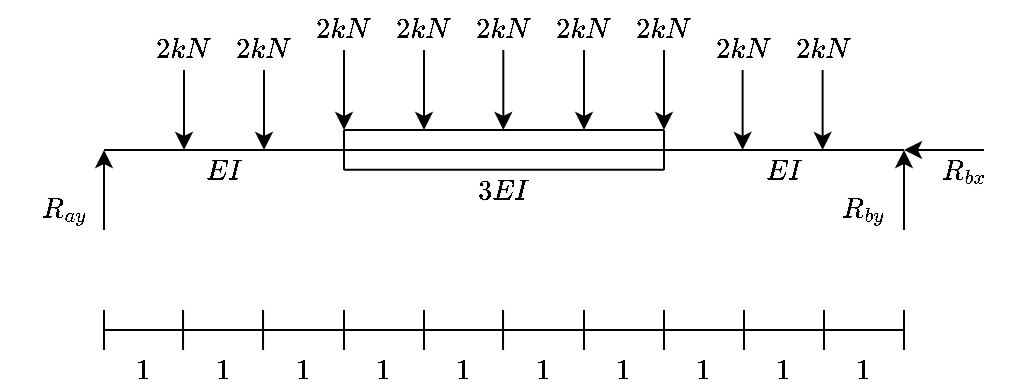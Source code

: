 <mxfile version="15.2.9" type="device"><diagram id="s767PioBllFckC6U_0Ss" name="Page-1"><mxGraphModel dx="862" dy="440" grid="1" gridSize="10" guides="1" tooltips="1" connect="1" arrows="1" fold="1" page="1" pageScale="1" pageWidth="850" pageHeight="1100" math="1" shadow="0"><root><mxCell id="0"/><mxCell id="1" parent="0"/><mxCell id="yg9ri_Nfl8YxJD5GNoQ9-1" value="" style="endArrow=none;html=1;" edge="1" parent="1"><mxGeometry width="50" height="50" relative="1" as="geometry"><mxPoint x="200" y="320" as="sourcePoint"/><mxPoint x="600" y="320" as="targetPoint"/></mxGeometry></mxCell><mxCell id="yg9ri_Nfl8YxJD5GNoQ9-2" value="" style="endArrow=classic;html=1;" edge="1" parent="1"><mxGeometry width="50" height="50" relative="1" as="geometry"><mxPoint x="200" y="360" as="sourcePoint"/><mxPoint x="200" y="320" as="targetPoint"/></mxGeometry></mxCell><mxCell id="yg9ri_Nfl8YxJD5GNoQ9-3" value="" style="endArrow=classic;html=1;" edge="1" parent="1"><mxGeometry width="50" height="50" relative="1" as="geometry"><mxPoint x="640" y="320" as="sourcePoint"/><mxPoint x="600" y="320" as="targetPoint"/></mxGeometry></mxCell><mxCell id="yg9ri_Nfl8YxJD5GNoQ9-4" value="&lt;div&gt;$$R_{ay}$$&lt;/div&gt;" style="text;html=1;strokeColor=none;fillColor=none;align=center;verticalAlign=middle;whiteSpace=wrap;rounded=0;" vertex="1" parent="1"><mxGeometry x="160" y="340" width="40" height="20" as="geometry"/></mxCell><mxCell id="yg9ri_Nfl8YxJD5GNoQ9-5" value="&lt;div&gt;$$R_{bx}$$&lt;/div&gt;" style="text;html=1;strokeColor=none;fillColor=none;align=center;verticalAlign=middle;whiteSpace=wrap;rounded=0;" vertex="1" parent="1"><mxGeometry x="610" y="320" width="40" height="20" as="geometry"/></mxCell><mxCell id="yg9ri_Nfl8YxJD5GNoQ9-6" value="" style="endArrow=classic;html=1;" edge="1" parent="1"><mxGeometry width="50" height="50" relative="1" as="geometry"><mxPoint x="600" y="360" as="sourcePoint"/><mxPoint x="600" y="320" as="targetPoint"/></mxGeometry></mxCell><mxCell id="yg9ri_Nfl8YxJD5GNoQ9-7" value="&lt;div&gt;$$R_{by}$$&lt;/div&gt;" style="text;html=1;strokeColor=none;fillColor=none;align=center;verticalAlign=middle;whiteSpace=wrap;rounded=0;" vertex="1" parent="1"><mxGeometry x="560" y="340" width="40" height="20" as="geometry"/></mxCell><mxCell id="yg9ri_Nfl8YxJD5GNoQ9-8" value="" style="group" vertex="1" connectable="0" parent="1"><mxGeometry x="200" y="400" width="400" height="40" as="geometry"/></mxCell><mxCell id="yg9ri_Nfl8YxJD5GNoQ9-9" value="" style="endArrow=none;html=1;" edge="1" parent="yg9ri_Nfl8YxJD5GNoQ9-8"><mxGeometry width="50" height="50" relative="1" as="geometry"><mxPoint y="10" as="sourcePoint"/><mxPoint x="400" y="10" as="targetPoint"/></mxGeometry></mxCell><mxCell id="yg9ri_Nfl8YxJD5GNoQ9-10" value="" style="endArrow=none;html=1;" edge="1" parent="yg9ri_Nfl8YxJD5GNoQ9-8"><mxGeometry width="50" height="50" relative="1" as="geometry"><mxPoint y="20" as="sourcePoint"/><mxPoint as="targetPoint"/></mxGeometry></mxCell><mxCell id="yg9ri_Nfl8YxJD5GNoQ9-11" value="" style="endArrow=none;html=1;" edge="1" parent="yg9ri_Nfl8YxJD5GNoQ9-8"><mxGeometry width="50" height="50" relative="1" as="geometry"><mxPoint x="39.52" y="20" as="sourcePoint"/><mxPoint x="39.52" as="targetPoint"/></mxGeometry></mxCell><mxCell id="yg9ri_Nfl8YxJD5GNoQ9-12" value="" style="endArrow=none;html=1;" edge="1" parent="yg9ri_Nfl8YxJD5GNoQ9-8"><mxGeometry width="50" height="50" relative="1" as="geometry"><mxPoint x="79.52" y="20" as="sourcePoint"/><mxPoint x="79.52" as="targetPoint"/></mxGeometry></mxCell><mxCell id="yg9ri_Nfl8YxJD5GNoQ9-13" value="" style="endArrow=none;html=1;" edge="1" parent="yg9ri_Nfl8YxJD5GNoQ9-8"><mxGeometry width="50" height="50" relative="1" as="geometry"><mxPoint x="120" y="20" as="sourcePoint"/><mxPoint x="120" as="targetPoint"/></mxGeometry></mxCell><mxCell id="yg9ri_Nfl8YxJD5GNoQ9-14" value="" style="endArrow=none;html=1;" edge="1" parent="yg9ri_Nfl8YxJD5GNoQ9-8"><mxGeometry width="50" height="50" relative="1" as="geometry"><mxPoint x="160" y="20" as="sourcePoint"/><mxPoint x="160" as="targetPoint"/></mxGeometry></mxCell><mxCell id="yg9ri_Nfl8YxJD5GNoQ9-15" value="" style="endArrow=none;html=1;" edge="1" parent="yg9ri_Nfl8YxJD5GNoQ9-8"><mxGeometry width="50" height="50" relative="1" as="geometry"><mxPoint x="199.52" y="20" as="sourcePoint"/><mxPoint x="199.52" as="targetPoint"/></mxGeometry></mxCell><mxCell id="yg9ri_Nfl8YxJD5GNoQ9-16" value="" style="endArrow=none;html=1;" edge="1" parent="yg9ri_Nfl8YxJD5GNoQ9-8"><mxGeometry width="50" height="50" relative="1" as="geometry"><mxPoint x="240" y="20" as="sourcePoint"/><mxPoint x="240" as="targetPoint"/></mxGeometry></mxCell><mxCell id="yg9ri_Nfl8YxJD5GNoQ9-17" value="" style="endArrow=none;html=1;" edge="1" parent="yg9ri_Nfl8YxJD5GNoQ9-8"><mxGeometry width="50" height="50" relative="1" as="geometry"><mxPoint x="280" y="20" as="sourcePoint"/><mxPoint x="280" as="targetPoint"/></mxGeometry></mxCell><mxCell id="yg9ri_Nfl8YxJD5GNoQ9-18" value="" style="endArrow=none;html=1;" edge="1" parent="yg9ri_Nfl8YxJD5GNoQ9-8"><mxGeometry width="50" height="50" relative="1" as="geometry"><mxPoint x="320" y="20" as="sourcePoint"/><mxPoint x="320" as="targetPoint"/></mxGeometry></mxCell><mxCell id="yg9ri_Nfl8YxJD5GNoQ9-19" value="" style="endArrow=none;html=1;" edge="1" parent="yg9ri_Nfl8YxJD5GNoQ9-8"><mxGeometry width="50" height="50" relative="1" as="geometry"><mxPoint x="360" y="20" as="sourcePoint"/><mxPoint x="360" as="targetPoint"/></mxGeometry></mxCell><mxCell id="yg9ri_Nfl8YxJD5GNoQ9-20" value="" style="endArrow=none;html=1;" edge="1" parent="yg9ri_Nfl8YxJD5GNoQ9-8"><mxGeometry width="50" height="50" relative="1" as="geometry"><mxPoint x="400" y="20" as="sourcePoint"/><mxPoint x="400" as="targetPoint"/></mxGeometry></mxCell><mxCell id="yg9ri_Nfl8YxJD5GNoQ9-21" value="$$1$$" style="text;html=1;strokeColor=none;fillColor=none;align=center;verticalAlign=middle;whiteSpace=wrap;rounded=0;" vertex="1" parent="yg9ri_Nfl8YxJD5GNoQ9-8"><mxGeometry y="20" width="40" height="20" as="geometry"/></mxCell><mxCell id="yg9ri_Nfl8YxJD5GNoQ9-22" value="$$1$$" style="text;html=1;strokeColor=none;fillColor=none;align=center;verticalAlign=middle;whiteSpace=wrap;rounded=0;" vertex="1" parent="yg9ri_Nfl8YxJD5GNoQ9-8"><mxGeometry x="40" y="20" width="40" height="20" as="geometry"/></mxCell><mxCell id="yg9ri_Nfl8YxJD5GNoQ9-23" value="$$1$$" style="text;html=1;strokeColor=none;fillColor=none;align=center;verticalAlign=middle;whiteSpace=wrap;rounded=0;" vertex="1" parent="yg9ri_Nfl8YxJD5GNoQ9-8"><mxGeometry x="80" y="20" width="40" height="20" as="geometry"/></mxCell><mxCell id="yg9ri_Nfl8YxJD5GNoQ9-24" value="$$1$$" style="text;html=1;strokeColor=none;fillColor=none;align=center;verticalAlign=middle;whiteSpace=wrap;rounded=0;" vertex="1" parent="yg9ri_Nfl8YxJD5GNoQ9-8"><mxGeometry x="120" y="20" width="40" height="20" as="geometry"/></mxCell><mxCell id="yg9ri_Nfl8YxJD5GNoQ9-25" value="$$1$$" style="text;html=1;strokeColor=none;fillColor=none;align=center;verticalAlign=middle;whiteSpace=wrap;rounded=0;" vertex="1" parent="yg9ri_Nfl8YxJD5GNoQ9-8"><mxGeometry x="160" y="20" width="40" height="20" as="geometry"/></mxCell><mxCell id="yg9ri_Nfl8YxJD5GNoQ9-26" value="$$1$$" style="text;html=1;strokeColor=none;fillColor=none;align=center;verticalAlign=middle;whiteSpace=wrap;rounded=0;" vertex="1" parent="yg9ri_Nfl8YxJD5GNoQ9-8"><mxGeometry x="200" y="20" width="40" height="20" as="geometry"/></mxCell><mxCell id="yg9ri_Nfl8YxJD5GNoQ9-27" value="$$1$$" style="text;html=1;strokeColor=none;fillColor=none;align=center;verticalAlign=middle;whiteSpace=wrap;rounded=0;" vertex="1" parent="yg9ri_Nfl8YxJD5GNoQ9-8"><mxGeometry x="240" y="20" width="40" height="20" as="geometry"/></mxCell><mxCell id="yg9ri_Nfl8YxJD5GNoQ9-28" value="$$1$$" style="text;html=1;strokeColor=none;fillColor=none;align=center;verticalAlign=middle;whiteSpace=wrap;rounded=0;" vertex="1" parent="yg9ri_Nfl8YxJD5GNoQ9-8"><mxGeometry x="280" y="20" width="40" height="20" as="geometry"/></mxCell><mxCell id="yg9ri_Nfl8YxJD5GNoQ9-29" value="$$1$$" style="text;html=1;strokeColor=none;fillColor=none;align=center;verticalAlign=middle;whiteSpace=wrap;rounded=0;" vertex="1" parent="yg9ri_Nfl8YxJD5GNoQ9-8"><mxGeometry x="320" y="20" width="40" height="20" as="geometry"/></mxCell><mxCell id="yg9ri_Nfl8YxJD5GNoQ9-30" value="$$1$$" style="text;html=1;strokeColor=none;fillColor=none;align=center;verticalAlign=middle;whiteSpace=wrap;rounded=0;" vertex="1" parent="yg9ri_Nfl8YxJD5GNoQ9-8"><mxGeometry x="360" y="20" width="40" height="20" as="geometry"/></mxCell><mxCell id="yg9ri_Nfl8YxJD5GNoQ9-36" value="" style="endArrow=none;html=1;" edge="1" parent="1"><mxGeometry width="50" height="50" relative="1" as="geometry"><mxPoint x="320" y="330" as="sourcePoint"/><mxPoint x="320.0" y="310" as="targetPoint"/></mxGeometry></mxCell><mxCell id="yg9ri_Nfl8YxJD5GNoQ9-38" value="" style="endArrow=none;html=1;" edge="1" parent="1"><mxGeometry width="50" height="50" relative="1" as="geometry"><mxPoint x="320" y="310" as="sourcePoint"/><mxPoint x="480" y="310" as="targetPoint"/></mxGeometry></mxCell><mxCell id="yg9ri_Nfl8YxJD5GNoQ9-40" value="" style="endArrow=none;html=1;" edge="1" parent="1"><mxGeometry width="50" height="50" relative="1" as="geometry"><mxPoint x="240" y="270" as="sourcePoint"/><mxPoint x="240" y="270" as="targetPoint"/></mxGeometry></mxCell><mxCell id="yg9ri_Nfl8YxJD5GNoQ9-49" value="$$3EI$$" style="text;html=1;strokeColor=none;fillColor=none;align=center;verticalAlign=middle;whiteSpace=wrap;rounded=0;" vertex="1" parent="1"><mxGeometry x="380" y="330" width="40" height="20" as="geometry"/></mxCell><mxCell id="yg9ri_Nfl8YxJD5GNoQ9-50" value="" style="endArrow=none;html=1;" edge="1" parent="1"><mxGeometry width="50" height="50" relative="1" as="geometry"><mxPoint x="480" y="330" as="sourcePoint"/><mxPoint x="480" y="310" as="targetPoint"/></mxGeometry></mxCell><mxCell id="yg9ri_Nfl8YxJD5GNoQ9-51" value="" style="endArrow=none;html=1;" edge="1" parent="1"><mxGeometry width="50" height="50" relative="1" as="geometry"><mxPoint x="320" y="329.86" as="sourcePoint"/><mxPoint x="480" y="329.86" as="targetPoint"/></mxGeometry></mxCell><mxCell id="yg9ri_Nfl8YxJD5GNoQ9-52" value="" style="endArrow=classic;html=1;" edge="1" parent="1"><mxGeometry width="50" height="50" relative="1" as="geometry"><mxPoint x="240" y="280" as="sourcePoint"/><mxPoint x="240" y="320" as="targetPoint"/></mxGeometry></mxCell><mxCell id="yg9ri_Nfl8YxJD5GNoQ9-53" value="" style="endArrow=classic;html=1;" edge="1" parent="1"><mxGeometry width="50" height="50" relative="1" as="geometry"><mxPoint x="280" y="280" as="sourcePoint"/><mxPoint x="280" y="320" as="targetPoint"/></mxGeometry></mxCell><mxCell id="yg9ri_Nfl8YxJD5GNoQ9-54" value="" style="endArrow=classic;html=1;" edge="1" parent="1"><mxGeometry width="50" height="50" relative="1" as="geometry"><mxPoint x="320" y="270" as="sourcePoint"/><mxPoint x="320" y="310" as="targetPoint"/></mxGeometry></mxCell><mxCell id="yg9ri_Nfl8YxJD5GNoQ9-55" value="" style="endArrow=classic;html=1;" edge="1" parent="1"><mxGeometry width="50" height="50" relative="1" as="geometry"><mxPoint x="360" y="270" as="sourcePoint"/><mxPoint x="360" y="310" as="targetPoint"/></mxGeometry></mxCell><mxCell id="yg9ri_Nfl8YxJD5GNoQ9-56" value="" style="endArrow=classic;html=1;" edge="1" parent="1"><mxGeometry width="50" height="50" relative="1" as="geometry"><mxPoint x="399.66" y="270" as="sourcePoint"/><mxPoint x="399.66" y="310" as="targetPoint"/></mxGeometry></mxCell><mxCell id="yg9ri_Nfl8YxJD5GNoQ9-57" value="" style="endArrow=classic;html=1;" edge="1" parent="1"><mxGeometry width="50" height="50" relative="1" as="geometry"><mxPoint x="480" y="270" as="sourcePoint"/><mxPoint x="480" y="310" as="targetPoint"/></mxGeometry></mxCell><mxCell id="yg9ri_Nfl8YxJD5GNoQ9-58" value="" style="endArrow=classic;html=1;" edge="1" parent="1"><mxGeometry width="50" height="50" relative="1" as="geometry"><mxPoint x="440" y="270" as="sourcePoint"/><mxPoint x="440" y="310" as="targetPoint"/></mxGeometry></mxCell><mxCell id="yg9ri_Nfl8YxJD5GNoQ9-59" value="" style="endArrow=classic;html=1;" edge="1" parent="1"><mxGeometry width="50" height="50" relative="1" as="geometry"><mxPoint x="559.31" y="280" as="sourcePoint"/><mxPoint x="559.31" y="320" as="targetPoint"/></mxGeometry></mxCell><mxCell id="yg9ri_Nfl8YxJD5GNoQ9-60" value="" style="endArrow=classic;html=1;" edge="1" parent="1"><mxGeometry width="50" height="50" relative="1" as="geometry"><mxPoint x="519.31" y="280" as="sourcePoint"/><mxPoint x="519.31" y="320" as="targetPoint"/></mxGeometry></mxCell><mxCell id="yg9ri_Nfl8YxJD5GNoQ9-61" value="&lt;div&gt;$$2 kN$$&lt;/div&gt;" style="text;html=1;strokeColor=none;fillColor=none;align=center;verticalAlign=middle;whiteSpace=wrap;rounded=0;" vertex="1" parent="1"><mxGeometry x="220" y="260" width="40" height="20" as="geometry"/></mxCell><mxCell id="yg9ri_Nfl8YxJD5GNoQ9-62" value="&lt;div&gt;$$2 kN$$&lt;/div&gt;" style="text;html=1;strokeColor=none;fillColor=none;align=center;verticalAlign=middle;whiteSpace=wrap;rounded=0;" vertex="1" parent="1"><mxGeometry x="260" y="260" width="40" height="20" as="geometry"/></mxCell><mxCell id="yg9ri_Nfl8YxJD5GNoQ9-63" value="&lt;div&gt;$$2 kN$$&lt;/div&gt;" style="text;html=1;strokeColor=none;fillColor=none;align=center;verticalAlign=middle;whiteSpace=wrap;rounded=0;" vertex="1" parent="1"><mxGeometry x="300" y="250" width="40" height="20" as="geometry"/></mxCell><mxCell id="yg9ri_Nfl8YxJD5GNoQ9-64" value="&lt;div&gt;$$2 kN$$&lt;/div&gt;" style="text;html=1;strokeColor=none;fillColor=none;align=center;verticalAlign=middle;whiteSpace=wrap;rounded=0;" vertex="1" parent="1"><mxGeometry x="340" y="250" width="40" height="20" as="geometry"/></mxCell><mxCell id="yg9ri_Nfl8YxJD5GNoQ9-65" value="&lt;div&gt;$$2 kN$$&lt;/div&gt;" style="text;html=1;strokeColor=none;fillColor=none;align=center;verticalAlign=middle;whiteSpace=wrap;rounded=0;" vertex="1" parent="1"><mxGeometry x="380" y="250" width="40" height="20" as="geometry"/></mxCell><mxCell id="yg9ri_Nfl8YxJD5GNoQ9-66" value="&lt;div&gt;$$2 kN$$&lt;/div&gt;" style="text;html=1;strokeColor=none;fillColor=none;align=center;verticalAlign=middle;whiteSpace=wrap;rounded=0;" vertex="1" parent="1"><mxGeometry x="420" y="250" width="40" height="20" as="geometry"/></mxCell><mxCell id="yg9ri_Nfl8YxJD5GNoQ9-67" value="&lt;div&gt;$$2 kN$$&lt;/div&gt;" style="text;html=1;strokeColor=none;fillColor=none;align=center;verticalAlign=middle;whiteSpace=wrap;rounded=0;" vertex="1" parent="1"><mxGeometry x="460" y="250" width="40" height="20" as="geometry"/></mxCell><mxCell id="yg9ri_Nfl8YxJD5GNoQ9-68" value="&lt;div&gt;$$2 kN$$&lt;/div&gt;" style="text;html=1;strokeColor=none;fillColor=none;align=center;verticalAlign=middle;whiteSpace=wrap;rounded=0;" vertex="1" parent="1"><mxGeometry x="500" y="260" width="40" height="20" as="geometry"/></mxCell><mxCell id="yg9ri_Nfl8YxJD5GNoQ9-69" value="&lt;div&gt;$$2 kN$$&lt;/div&gt;" style="text;html=1;strokeColor=none;fillColor=none;align=center;verticalAlign=middle;whiteSpace=wrap;rounded=0;" vertex="1" parent="1"><mxGeometry x="540" y="260" width="40" height="20" as="geometry"/></mxCell><mxCell id="yg9ri_Nfl8YxJD5GNoQ9-70" value="$$EI$$" style="text;html=1;strokeColor=none;fillColor=none;align=center;verticalAlign=middle;whiteSpace=wrap;rounded=0;" vertex="1" parent="1"><mxGeometry x="240" y="320" width="40" height="20" as="geometry"/></mxCell><mxCell id="yg9ri_Nfl8YxJD5GNoQ9-72" value="$$EI$$" style="text;html=1;strokeColor=none;fillColor=none;align=center;verticalAlign=middle;whiteSpace=wrap;rounded=0;" vertex="1" parent="1"><mxGeometry x="520" y="320" width="40" height="20" as="geometry"/></mxCell></root></mxGraphModel></diagram></mxfile>